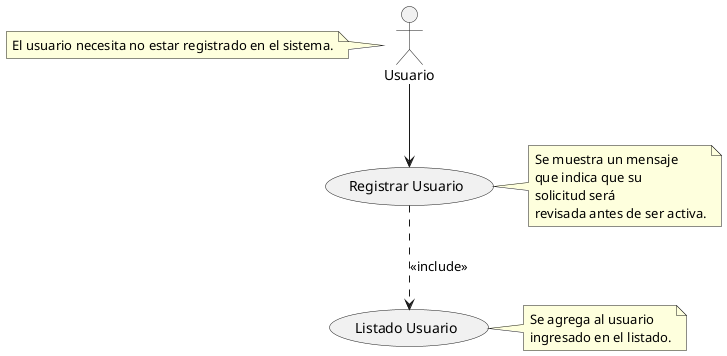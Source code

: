 @startuml
actor "Usuario" as U

note left: El usuario necesita no estar registrado en el sistema.
U --> (Registrar Usuario)

note right of (Registrar Usuario)
  Se muestra un mensaje
  que indica que su
  solicitud será
  revisada antes de ser activa.
end note

(Registrar Usuario) ..> (Listado Usuario) : <<include>>
note right of (Listado Usuario)
 Se agrega al usuario
 ingresado en el listado.
 end note

@enduml